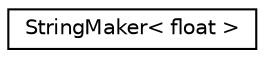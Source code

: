 digraph "Graphical Class Hierarchy"
{
  edge [fontname="Helvetica",fontsize="10",labelfontname="Helvetica",labelfontsize="10"];
  node [fontname="Helvetica",fontsize="10",shape=record];
  rankdir="LR";
  Node1 [label="StringMaker\< float \>",height=0.2,width=0.4,color="black", fillcolor="white", style="filled",URL="$structCatch_1_1StringMaker_3_01float_01_4.html"];
}

